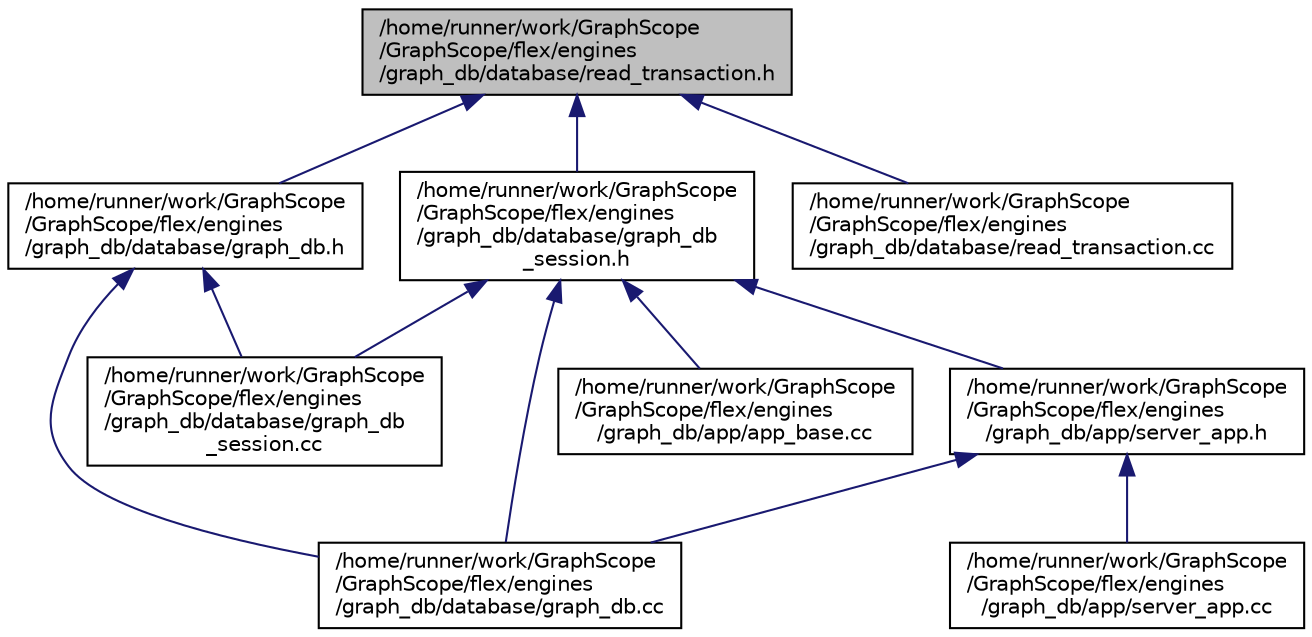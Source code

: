 digraph "/home/runner/work/GraphScope/GraphScope/flex/engines/graph_db/database/read_transaction.h"
{
 // LATEX_PDF_SIZE
  edge [fontname="Helvetica",fontsize="10",labelfontname="Helvetica",labelfontsize="10"];
  node [fontname="Helvetica",fontsize="10",shape=record];
  Node1 [label="/home/runner/work/GraphScope\l/GraphScope/flex/engines\l/graph_db/database/read_transaction.h",height=0.2,width=0.4,color="black", fillcolor="grey75", style="filled", fontcolor="black",tooltip=" "];
  Node1 -> Node2 [dir="back",color="midnightblue",fontsize="10",style="solid",fontname="Helvetica"];
  Node2 [label="/home/runner/work/GraphScope\l/GraphScope/flex/engines\l/graph_db/database/graph_db.h",height=0.2,width=0.4,color="black", fillcolor="white", style="filled",URL="$graph__db_8h.html",tooltip=" "];
  Node2 -> Node3 [dir="back",color="midnightblue",fontsize="10",style="solid",fontname="Helvetica"];
  Node3 [label="/home/runner/work/GraphScope\l/GraphScope/flex/engines\l/graph_db/database/graph_db.cc",height=0.2,width=0.4,color="black", fillcolor="white", style="filled",URL="$graph__db_8cc.html",tooltip=" "];
  Node2 -> Node4 [dir="back",color="midnightblue",fontsize="10",style="solid",fontname="Helvetica"];
  Node4 [label="/home/runner/work/GraphScope\l/GraphScope/flex/engines\l/graph_db/database/graph_db\l_session.cc",height=0.2,width=0.4,color="black", fillcolor="white", style="filled",URL="$graph__db__session_8cc.html",tooltip=" "];
  Node1 -> Node5 [dir="back",color="midnightblue",fontsize="10",style="solid",fontname="Helvetica"];
  Node5 [label="/home/runner/work/GraphScope\l/GraphScope/flex/engines\l/graph_db/database/graph_db\l_session.h",height=0.2,width=0.4,color="black", fillcolor="white", style="filled",URL="$graph__db__session_8h.html",tooltip=" "];
  Node5 -> Node6 [dir="back",color="midnightblue",fontsize="10",style="solid",fontname="Helvetica"];
  Node6 [label="/home/runner/work/GraphScope\l/GraphScope/flex/engines\l/graph_db/app/app_base.cc",height=0.2,width=0.4,color="black", fillcolor="white", style="filled",URL="$app__base_8cc.html",tooltip=" "];
  Node5 -> Node7 [dir="back",color="midnightblue",fontsize="10",style="solid",fontname="Helvetica"];
  Node7 [label="/home/runner/work/GraphScope\l/GraphScope/flex/engines\l/graph_db/app/server_app.h",height=0.2,width=0.4,color="black", fillcolor="white", style="filled",URL="$server__app_8h.html",tooltip=" "];
  Node7 -> Node8 [dir="back",color="midnightblue",fontsize="10",style="solid",fontname="Helvetica"];
  Node8 [label="/home/runner/work/GraphScope\l/GraphScope/flex/engines\l/graph_db/app/server_app.cc",height=0.2,width=0.4,color="black", fillcolor="white", style="filled",URL="$server__app_8cc.html",tooltip=" "];
  Node7 -> Node3 [dir="back",color="midnightblue",fontsize="10",style="solid",fontname="Helvetica"];
  Node5 -> Node3 [dir="back",color="midnightblue",fontsize="10",style="solid",fontname="Helvetica"];
  Node5 -> Node4 [dir="back",color="midnightblue",fontsize="10",style="solid",fontname="Helvetica"];
  Node1 -> Node9 [dir="back",color="midnightblue",fontsize="10",style="solid",fontname="Helvetica"];
  Node9 [label="/home/runner/work/GraphScope\l/GraphScope/flex/engines\l/graph_db/database/read_transaction.cc",height=0.2,width=0.4,color="black", fillcolor="white", style="filled",URL="$read__transaction_8cc.html",tooltip=" "];
}
